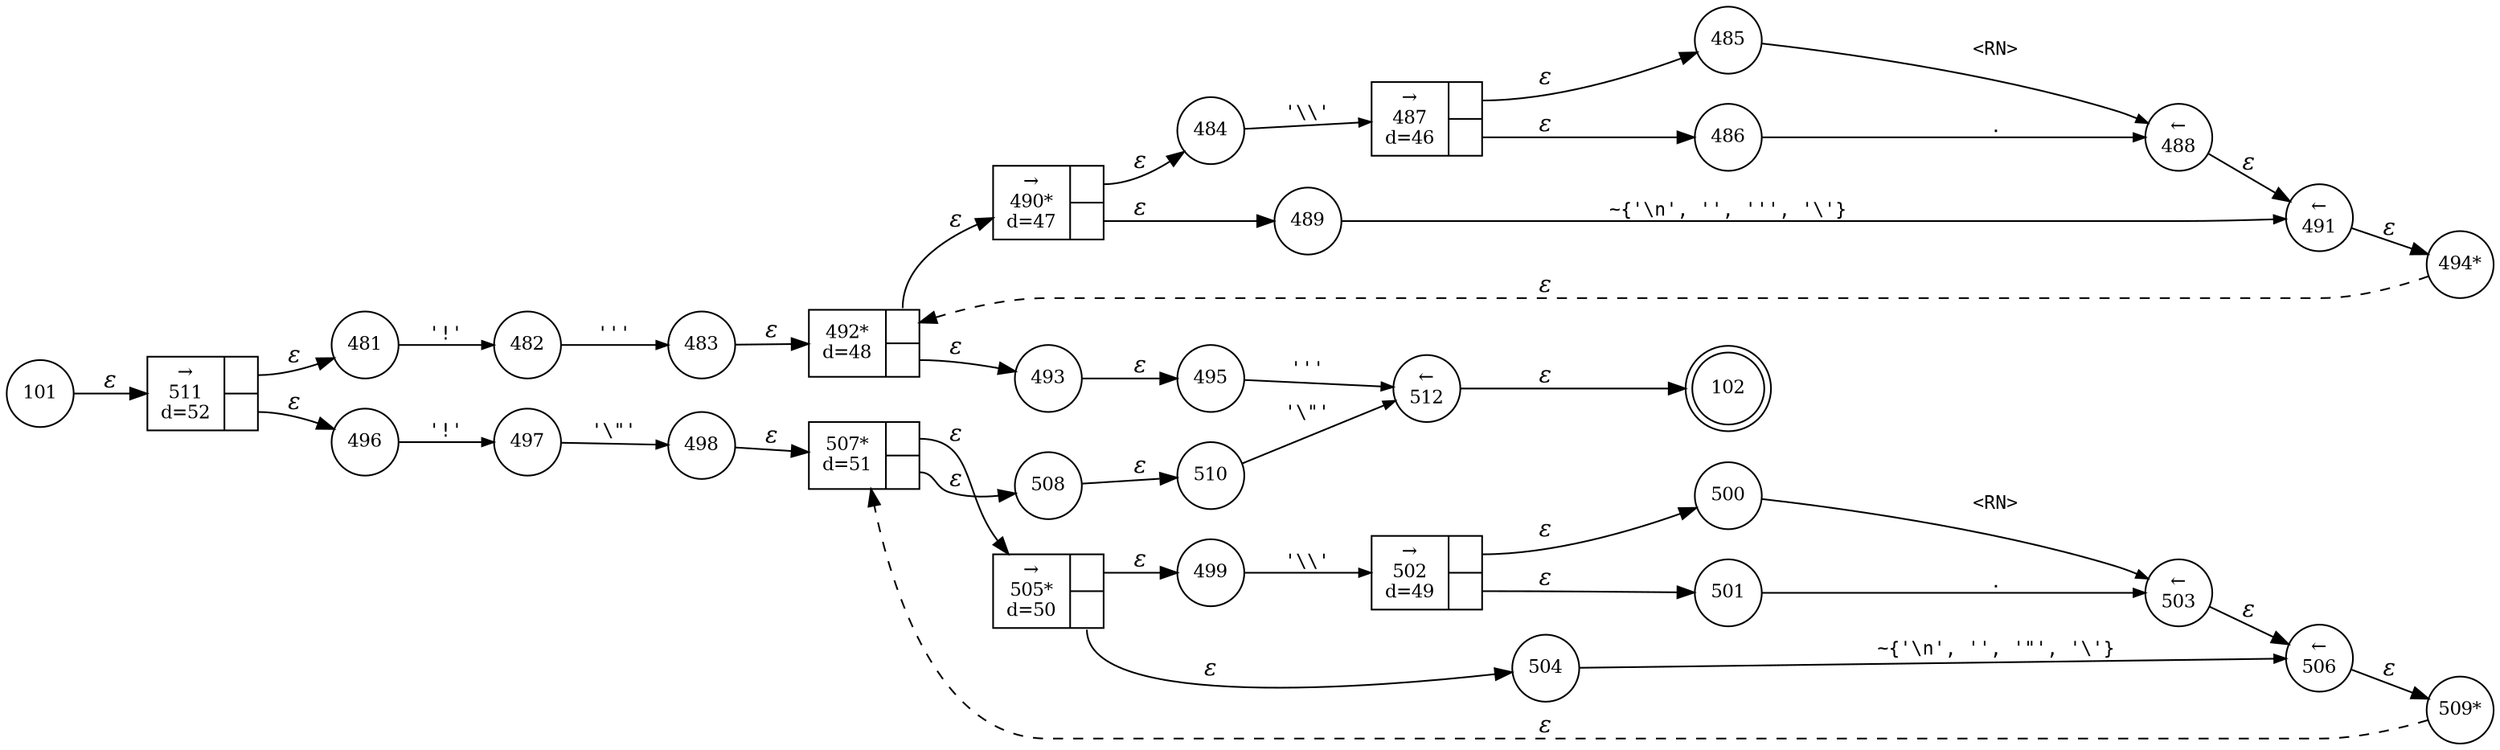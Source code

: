 digraph ATN {
rankdir=LR;
s102[fontsize=11, label="102", shape=doublecircle, fixedsize=true, width=.6];
s512[fontsize=11,label="&larr;\n512", shape=circle, fixedsize=true, width=.55, peripheries=1];
s481[fontsize=11,label="481", shape=circle, fixedsize=true, width=.55, peripheries=1];
s482[fontsize=11,label="482", shape=circle, fixedsize=true, width=.55, peripheries=1];
s483[fontsize=11,label="483", shape=circle, fixedsize=true, width=.55, peripheries=1];
s484[fontsize=11,label="484", shape=circle, fixedsize=true, width=.55, peripheries=1];
s101[fontsize=11,label="101", shape=circle, fixedsize=true, width=.55, peripheries=1];
s485[fontsize=11,label="485", shape=circle, fixedsize=true, width=.55, peripheries=1];
s486[fontsize=11,label="486", shape=circle, fixedsize=true, width=.55, peripheries=1];
s487[fontsize=11,label="{&rarr;\n487\nd=46|{<p0>|<p1>}}", shape=record, fixedsize=false, peripheries=1];
s488[fontsize=11,label="&larr;\n488", shape=circle, fixedsize=true, width=.55, peripheries=1];
s489[fontsize=11,label="489", shape=circle, fixedsize=true, width=.55, peripheries=1];
s490[fontsize=11,label="{&rarr;\n490*\nd=47|{<p0>|<p1>}}", shape=record, fixedsize=false, peripheries=1];
s491[fontsize=11,label="&larr;\n491", shape=circle, fixedsize=true, width=.55, peripheries=1];
s492[fontsize=11,label="{492*\nd=48|{<p0>|<p1>}}", shape=record, fixedsize=false, peripheries=1];
s493[fontsize=11,label="493", shape=circle, fixedsize=true, width=.55, peripheries=1];
s494[fontsize=11,label="494*", shape=circle, fixedsize=true, width=.55, peripheries=1];
s495[fontsize=11,label="495", shape=circle, fixedsize=true, width=.55, peripheries=1];
s496[fontsize=11,label="496", shape=circle, fixedsize=true, width=.55, peripheries=1];
s497[fontsize=11,label="497", shape=circle, fixedsize=true, width=.55, peripheries=1];
s498[fontsize=11,label="498", shape=circle, fixedsize=true, width=.55, peripheries=1];
s499[fontsize=11,label="499", shape=circle, fixedsize=true, width=.55, peripheries=1];
s500[fontsize=11,label="500", shape=circle, fixedsize=true, width=.55, peripheries=1];
s501[fontsize=11,label="501", shape=circle, fixedsize=true, width=.55, peripheries=1];
s502[fontsize=11,label="{&rarr;\n502\nd=49|{<p0>|<p1>}}", shape=record, fixedsize=false, peripheries=1];
s503[fontsize=11,label="&larr;\n503", shape=circle, fixedsize=true, width=.55, peripheries=1];
s504[fontsize=11,label="504", shape=circle, fixedsize=true, width=.55, peripheries=1];
s505[fontsize=11,label="{&rarr;\n505*\nd=50|{<p0>|<p1>}}", shape=record, fixedsize=false, peripheries=1];
s506[fontsize=11,label="&larr;\n506", shape=circle, fixedsize=true, width=.55, peripheries=1];
s507[fontsize=11,label="{507*\nd=51|{<p0>|<p1>}}", shape=record, fixedsize=false, peripheries=1];
s508[fontsize=11,label="508", shape=circle, fixedsize=true, width=.55, peripheries=1];
s509[fontsize=11,label="509*", shape=circle, fixedsize=true, width=.55, peripheries=1];
s510[fontsize=11,label="510", shape=circle, fixedsize=true, width=.55, peripheries=1];
s511[fontsize=11,label="{&rarr;\n511\nd=52|{<p0>|<p1>}}", shape=record, fixedsize=false, peripheries=1];
s101 -> s511 [fontname="Times-Italic", label="&epsilon;"];
s511:p0 -> s481 [fontname="Times-Italic", label="&epsilon;"];
s511:p1 -> s496 [fontname="Times-Italic", label="&epsilon;"];
s481 -> s482 [fontsize=11, fontname="Courier", arrowsize=.7, label = "'!'", arrowhead = normal];
s496 -> s497 [fontsize=11, fontname="Courier", arrowsize=.7, label = "'!'", arrowhead = normal];
s482 -> s483 [fontsize=11, fontname="Courier", arrowsize=.7, label = "'''", arrowhead = normal];
s497 -> s498 [fontsize=11, fontname="Courier", arrowsize=.7, label = "'\\\"'", arrowhead = normal];
s483 -> s492 [fontname="Times-Italic", label="&epsilon;"];
s498 -> s507 [fontname="Times-Italic", label="&epsilon;"];
s492:p0 -> s490 [fontname="Times-Italic", label="&epsilon;"];
s492:p1 -> s493 [fontname="Times-Italic", label="&epsilon;"];
s507:p0 -> s505 [fontname="Times-Italic", label="&epsilon;"];
s507:p1 -> s508 [fontname="Times-Italic", label="&epsilon;"];
s490:p0 -> s484 [fontname="Times-Italic", label="&epsilon;"];
s490:p1 -> s489 [fontname="Times-Italic", label="&epsilon;"];
s493 -> s495 [fontname="Times-Italic", label="&epsilon;"];
s505:p0 -> s499 [fontname="Times-Italic", label="&epsilon;"];
s505:p1 -> s504 [fontname="Times-Italic", label="&epsilon;"];
s508 -> s510 [fontname="Times-Italic", label="&epsilon;"];
s484 -> s487 [fontsize=11, fontname="Courier", arrowsize=.7, label = "'\\\\'", arrowhead = normal];
s489 -> s491 [fontsize=11, fontname="Courier", arrowsize=.7, label = "~{'\\n', '', ''', '\\'}", arrowhead = normal];
s495 -> s512 [fontsize=11, fontname="Courier", arrowsize=.7, label = "'''", arrowhead = normal];
s499 -> s502 [fontsize=11, fontname="Courier", arrowsize=.7, label = "'\\\\'", arrowhead = normal];
s504 -> s506 [fontsize=11, fontname="Courier", arrowsize=.7, label = "~{'\\n', '', '\"', '\\'}", arrowhead = normal];
s510 -> s512 [fontsize=11, fontname="Courier", arrowsize=.7, label = "'\\\"'", arrowhead = normal];
s487:p0 -> s485 [fontname="Times-Italic", label="&epsilon;"];
s487:p1 -> s486 [fontname="Times-Italic", label="&epsilon;"];
s491 -> s494 [fontname="Times-Italic", label="&epsilon;"];
s512 -> s102 [fontname="Times-Italic", label="&epsilon;"];
s502:p0 -> s500 [fontname="Times-Italic", label="&epsilon;"];
s502:p1 -> s501 [fontname="Times-Italic", label="&epsilon;"];
s506 -> s509 [fontname="Times-Italic", label="&epsilon;"];
s485 -> s488 [fontsize=11, fontname="Courier", arrowsize=.7, label = "<RN>", arrowhead = normal];
s486 -> s488 [fontsize=11, fontname="Courier", arrowsize=.7, label = ".", arrowhead = normal];
s494 -> s492 [fontname="Times-Italic", label="&epsilon;", style="dashed"];
s500 -> s503 [fontsize=11, fontname="Courier", arrowsize=.7, label = "<RN>", arrowhead = normal];
s501 -> s503 [fontsize=11, fontname="Courier", arrowsize=.7, label = ".", arrowhead = normal];
s509 -> s507 [fontname="Times-Italic", label="&epsilon;", style="dashed"];
s488 -> s491 [fontname="Times-Italic", label="&epsilon;"];
s503 -> s506 [fontname="Times-Italic", label="&epsilon;"];
}